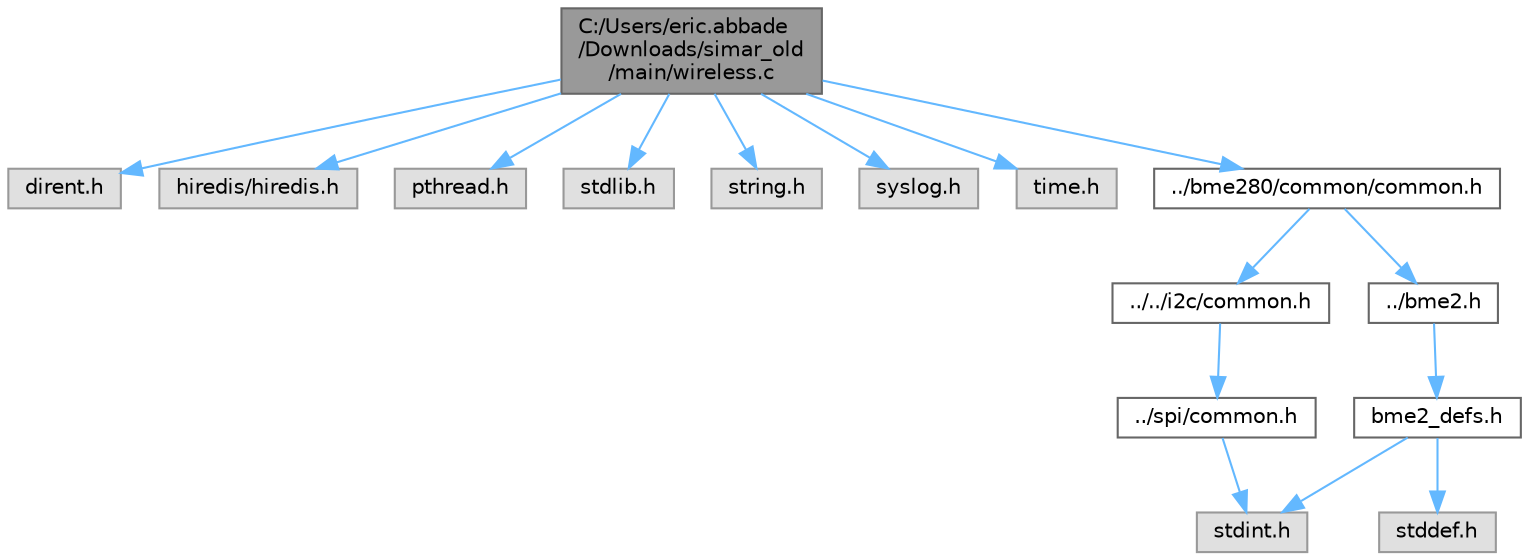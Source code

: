 digraph "C:/Users/eric.abbade/Downloads/simar_old/main/wireless.c"
{
 // LATEX_PDF_SIZE
  bgcolor="transparent";
  edge [fontname=Helvetica,fontsize=10,labelfontname=Helvetica,labelfontsize=10];
  node [fontname=Helvetica,fontsize=10,shape=box,height=0.2,width=0.4];
  Node1 [id="Node000001",label="C:/Users/eric.abbade\l/Downloads/simar_old\l/main/wireless.c",height=0.2,width=0.4,color="gray40", fillcolor="grey60", style="filled", fontcolor="black",tooltip="Main starting point for wireless SIMAR."];
  Node1 -> Node2 [id="edge1_Node000001_Node000002",color="steelblue1",style="solid",tooltip=" "];
  Node2 [id="Node000002",label="dirent.h",height=0.2,width=0.4,color="grey60", fillcolor="#E0E0E0", style="filled",tooltip=" "];
  Node1 -> Node3 [id="edge2_Node000001_Node000003",color="steelblue1",style="solid",tooltip=" "];
  Node3 [id="Node000003",label="hiredis/hiredis.h",height=0.2,width=0.4,color="grey60", fillcolor="#E0E0E0", style="filled",tooltip=" "];
  Node1 -> Node4 [id="edge3_Node000001_Node000004",color="steelblue1",style="solid",tooltip=" "];
  Node4 [id="Node000004",label="pthread.h",height=0.2,width=0.4,color="grey60", fillcolor="#E0E0E0", style="filled",tooltip=" "];
  Node1 -> Node5 [id="edge4_Node000001_Node000005",color="steelblue1",style="solid",tooltip=" "];
  Node5 [id="Node000005",label="stdlib.h",height=0.2,width=0.4,color="grey60", fillcolor="#E0E0E0", style="filled",tooltip=" "];
  Node1 -> Node6 [id="edge5_Node000001_Node000006",color="steelblue1",style="solid",tooltip=" "];
  Node6 [id="Node000006",label="string.h",height=0.2,width=0.4,color="grey60", fillcolor="#E0E0E0", style="filled",tooltip=" "];
  Node1 -> Node7 [id="edge6_Node000001_Node000007",color="steelblue1",style="solid",tooltip=" "];
  Node7 [id="Node000007",label="syslog.h",height=0.2,width=0.4,color="grey60", fillcolor="#E0E0E0", style="filled",tooltip=" "];
  Node1 -> Node8 [id="edge7_Node000001_Node000008",color="steelblue1",style="solid",tooltip=" "];
  Node8 [id="Node000008",label="time.h",height=0.2,width=0.4,color="grey60", fillcolor="#E0E0E0", style="filled",tooltip=" "];
  Node1 -> Node9 [id="edge8_Node000001_Node000009",color="steelblue1",style="solid",tooltip=" "];
  Node9 [id="Node000009",label="../bme280/common/common.h",height=0.2,width=0.4,color="grey40", fillcolor="white", style="filled",URL="$bme280_2common_2common_8h.html",tooltip="Common declarations for BME280 operation on AM335x."];
  Node9 -> Node10 [id="edge9_Node000009_Node000010",color="steelblue1",style="solid",tooltip=" "];
  Node10 [id="Node000010",label="../../i2c/common.h",height=0.2,width=0.4,color="grey40", fillcolor="white", style="filled",URL="$i2c_2common_8h.html",tooltip="Common declarations for I2C operations."];
  Node10 -> Node11 [id="edge10_Node000010_Node000011",color="steelblue1",style="solid",tooltip=" "];
  Node11 [id="Node000011",label="../spi/common.h",height=0.2,width=0.4,color="grey40", fillcolor="white", style="filled",URL="$spi_2common_8h.html",tooltip="Common declarations for SPI operations."];
  Node11 -> Node12 [id="edge11_Node000011_Node000012",color="steelblue1",style="solid",tooltip=" "];
  Node12 [id="Node000012",label="stdint.h",height=0.2,width=0.4,color="grey60", fillcolor="#E0E0E0", style="filled",tooltip=" "];
  Node9 -> Node13 [id="edge12_Node000009_Node000013",color="steelblue1",style="solid",tooltip=" "];
  Node13 [id="Node000013",label="../bme2.h",height=0.2,width=0.4,color="grey40", fillcolor="white", style="filled",URL="$bme2_8h.html",tooltip=" "];
  Node13 -> Node14 [id="edge13_Node000013_Node000014",color="steelblue1",style="solid",tooltip=" "];
  Node14 [id="Node000014",label="bme2_defs.h",height=0.2,width=0.4,color="grey40", fillcolor="white", style="filled",URL="$bme2__defs_8h.html",tooltip=" "];
  Node14 -> Node15 [id="edge14_Node000014_Node000015",color="steelblue1",style="solid",tooltip=" "];
  Node15 [id="Node000015",label="stddef.h",height=0.2,width=0.4,color="grey60", fillcolor="#E0E0E0", style="filled",tooltip=" "];
  Node14 -> Node12 [id="edge15_Node000014_Node000012",color="steelblue1",style="solid",tooltip=" "];
}
